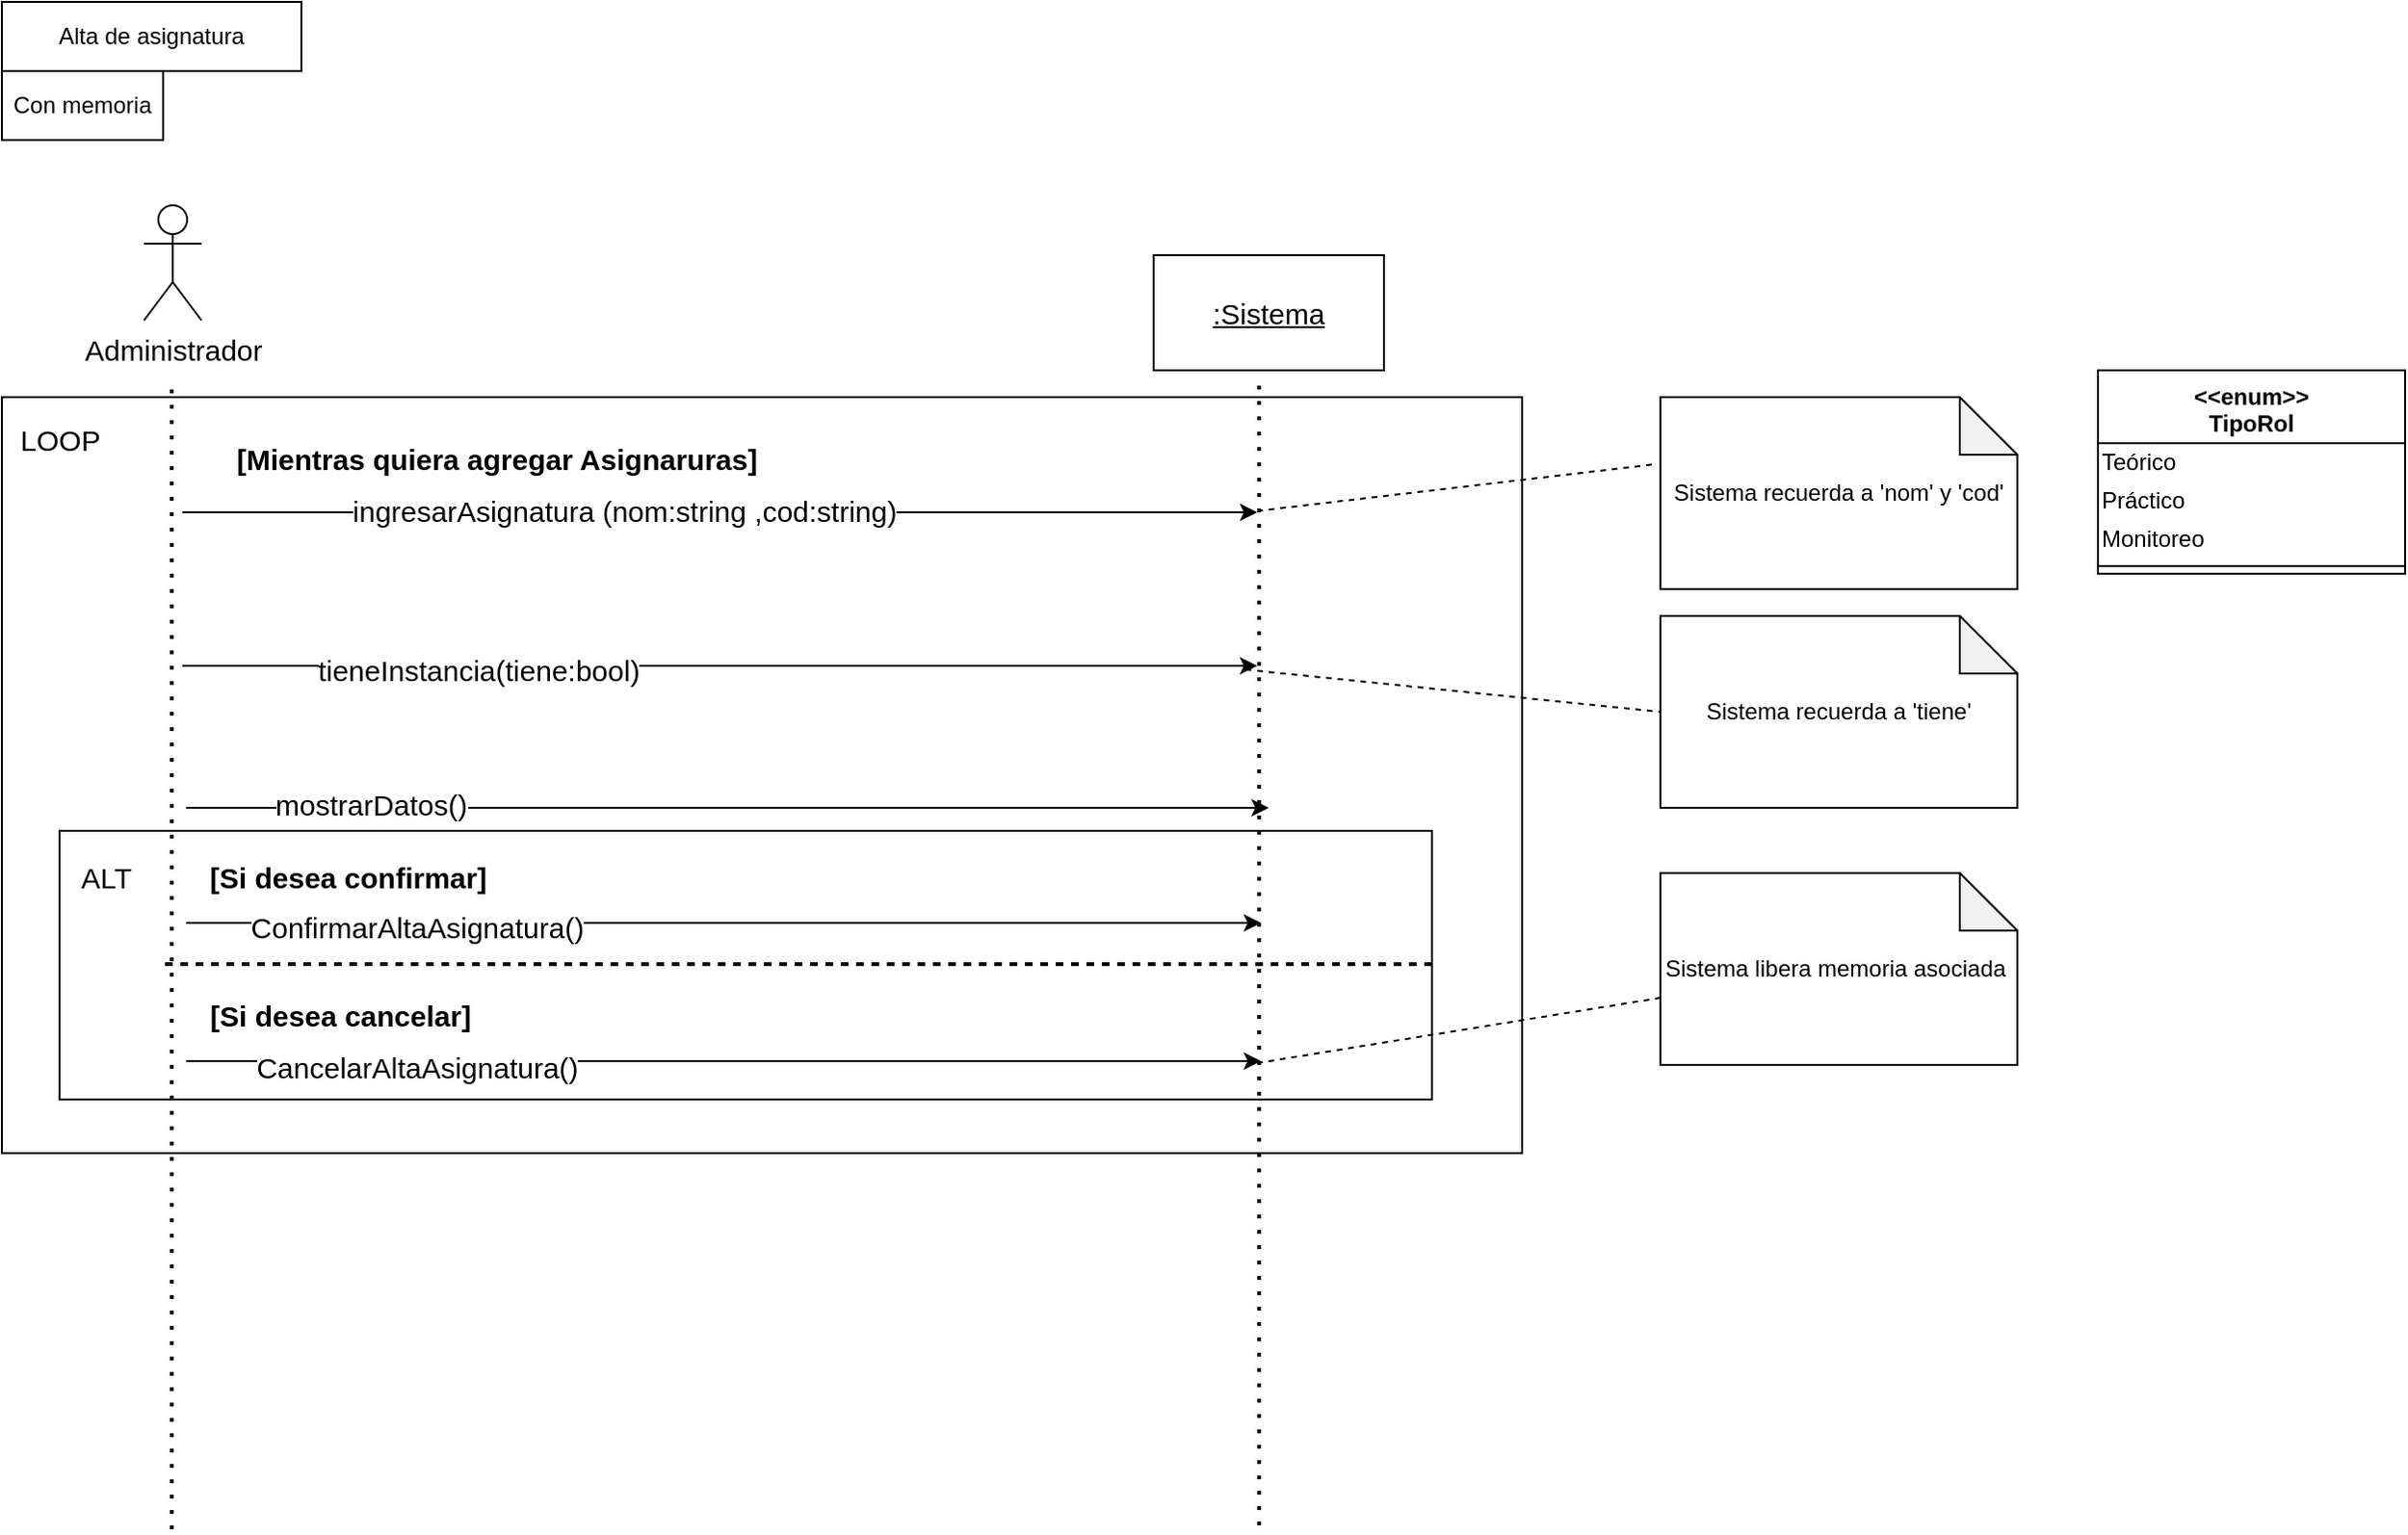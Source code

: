 <mxfile version="14.6.9" type="device"><diagram id="iD5tLQNzLKDlTBvUxJQE" name="Página-1"><mxGraphModel dx="1080" dy="3784" grid="1" gridSize="12" guides="1" tooltips="1" connect="1" arrows="1" fold="1" page="1" pageScale="1" pageWidth="2339" pageHeight="3300" math="0" shadow="0"><root><mxCell id="0"/><mxCell id="1" parent="0"/><mxCell id="jPXe6ShSOvMlAlHh5Re8-32" value="" style="rounded=0;whiteSpace=wrap;html=1;sketch=0;fillColor=none;fontSize=15;" parent="1" vertex="1"><mxGeometry x="156" y="170" width="792" height="394" as="geometry"/></mxCell><mxCell id="jPXe6ShSOvMlAlHh5Re8-21" value="" style="rounded=0;whiteSpace=wrap;html=1;fillColor=none;" parent="1" vertex="1"><mxGeometry x="186" y="396" width="715" height="140" as="geometry"/></mxCell><mxCell id="tDBSPlnGSFEoZu8BpGmF-1" value="" style="endArrow=classic;html=1;" parent="1" edge="1"><mxGeometry width="50" height="50" relative="1" as="geometry"><mxPoint x="250" y="230" as="sourcePoint"/><mxPoint x="810" y="230" as="targetPoint"/></mxGeometry></mxCell><mxCell id="tDBSPlnGSFEoZu8BpGmF-3" value="&lt;font style=&quot;font-size: 15px&quot;&gt;ingresarAsignatura (nom:string ,cod:string)&lt;/font&gt;" style="edgeLabel;html=1;align=center;verticalAlign=middle;resizable=0;points=[];" parent="tDBSPlnGSFEoZu8BpGmF-1" vertex="1" connectable="0"><mxGeometry x="-0.721" y="1" relative="1" as="geometry"><mxPoint x="152" as="offset"/></mxGeometry></mxCell><mxCell id="tDBSPlnGSFEoZu8BpGmF-2" value="" style="endArrow=none;dashed=1;html=1;dashPattern=1 3;strokeWidth=2;" parent="1" edge="1"><mxGeometry width="50" height="50" relative="1" as="geometry"><mxPoint x="244.5" y="760" as="sourcePoint"/><mxPoint x="244.5" y="160" as="targetPoint"/></mxGeometry></mxCell><mxCell id="tDBSPlnGSFEoZu8BpGmF-4" value="&lt;font style=&quot;font-size: 15px&quot;&gt;Administrador&lt;/font&gt;" style="shape=umlActor;verticalLabelPosition=bottom;verticalAlign=top;html=1;outlineConnect=0;" parent="1" vertex="1"><mxGeometry x="230" y="70" width="30" height="60" as="geometry"/></mxCell><mxCell id="jPXe6ShSOvMlAlHh5Re8-2" value="" style="endArrow=classic;html=1;" parent="1" edge="1"><mxGeometry width="50" height="50" relative="1" as="geometry"><mxPoint x="250" y="310" as="sourcePoint"/><mxPoint x="810" y="310" as="targetPoint"/></mxGeometry></mxCell><mxCell id="jPXe6ShSOvMlAlHh5Re8-6" value="&lt;font style=&quot;font-size: 15px&quot;&gt;tieneInstancia(tiene:bool)&lt;/font&gt;" style="edgeLabel;html=1;align=center;verticalAlign=middle;resizable=0;points=[];" parent="jPXe6ShSOvMlAlHh5Re8-2" vertex="1" connectable="0"><mxGeometry x="-0.85" y="-2" relative="1" as="geometry"><mxPoint x="112" as="offset"/></mxGeometry></mxCell><mxCell id="jPXe6ShSOvMlAlHh5Re8-4" value="" style="endArrow=classic;html=1;" parent="1" edge="1"><mxGeometry width="50" height="50" relative="1" as="geometry"><mxPoint x="252" y="444" as="sourcePoint"/><mxPoint x="812" y="444" as="targetPoint"/></mxGeometry></mxCell><mxCell id="jPXe6ShSOvMlAlHh5Re8-28" value="ConfirmarAltaAsignatura()" style="edgeLabel;html=1;align=center;verticalAlign=middle;resizable=0;points=[];fontSize=15;" parent="jPXe6ShSOvMlAlHh5Re8-4" vertex="1" connectable="0"><mxGeometry x="-0.468" y="-2" relative="1" as="geometry"><mxPoint x="-29" as="offset"/></mxGeometry></mxCell><mxCell id="jPXe6ShSOvMlAlHh5Re8-20" value="" style="endArrow=none;dashed=1;html=1;dashPattern=1 3;strokeWidth=2;fontSize=15;entryX=1;entryY=0.5;entryDx=0;entryDy=0;" parent="1" edge="1"><mxGeometry width="50" height="50" relative="1" as="geometry"><mxPoint x="243" y="465.5" as="sourcePoint"/><mxPoint x="903" y="465.5" as="targetPoint"/></mxGeometry></mxCell><mxCell id="jPXe6ShSOvMlAlHh5Re8-26" value="ALT" style="text;html=1;align=center;verticalAlign=middle;resizable=0;points=[];autosize=1;fontSize=15;" parent="1" vertex="1"><mxGeometry x="186" y="408" width="48" height="24" as="geometry"/></mxCell><mxCell id="jPXe6ShSOvMlAlHh5Re8-27" value="&lt;b&gt;[Si desea confirmar]&lt;/b&gt;" style="text;html=1;align=center;verticalAlign=middle;resizable=0;points=[];autosize=1;fontSize=15;" parent="1" vertex="1"><mxGeometry x="252" y="408" width="168" height="24" as="geometry"/></mxCell><mxCell id="jPXe6ShSOvMlAlHh5Re8-29" value="" style="endArrow=classic;html=1;" parent="1" edge="1"><mxGeometry width="50" height="50" relative="1" as="geometry"><mxPoint x="252" y="516" as="sourcePoint"/><mxPoint x="812" y="516" as="targetPoint"/></mxGeometry></mxCell><mxCell id="jPXe6ShSOvMlAlHh5Re8-31" value="CancelarAltaAsignatura()" style="edgeLabel;html=1;align=center;verticalAlign=middle;resizable=0;points=[];fontSize=15;" parent="jPXe6ShSOvMlAlHh5Re8-29" vertex="1" connectable="0"><mxGeometry x="-0.457" y="-3" relative="1" as="geometry"><mxPoint x="-32" as="offset"/></mxGeometry></mxCell><mxCell id="jPXe6ShSOvMlAlHh5Re8-30" value="&lt;b&gt;[Si desea cancelar]&lt;/b&gt;" style="text;html=1;align=center;verticalAlign=middle;resizable=0;points=[];autosize=1;fontSize=15;" parent="1" vertex="1"><mxGeometry x="254" y="480" width="156" height="24" as="geometry"/></mxCell><mxCell id="jPXe6ShSOvMlAlHh5Re8-33" value="LOOP" style="text;html=1;align=center;verticalAlign=middle;resizable=0;points=[];autosize=1;fontSize=15;" parent="1" vertex="1"><mxGeometry x="156" y="180" width="60" height="24" as="geometry"/></mxCell><mxCell id="jPXe6ShSOvMlAlHh5Re8-34" value="&lt;b&gt;[Mientras quiera agregar Asignaruras]&lt;/b&gt;" style="text;html=1;strokeColor=none;fillColor=none;align=center;verticalAlign=middle;whiteSpace=wrap;rounded=0;sketch=0;fontSize=15;" parent="1" vertex="1"><mxGeometry x="252" y="192" width="324" height="20" as="geometry"/></mxCell><mxCell id="jPXe6ShSOvMlAlHh5Re8-35" value="" style="endArrow=none;dashed=1;html=1;dashPattern=1 3;strokeWidth=2;" parent="1" edge="1"><mxGeometry width="50" height="50" relative="1" as="geometry"><mxPoint x="811" y="758" as="sourcePoint"/><mxPoint x="811" y="158" as="targetPoint"/></mxGeometry></mxCell><mxCell id="jPXe6ShSOvMlAlHh5Re8-36" value="&lt;u&gt;:Sistema&lt;/u&gt;" style="rounded=0;whiteSpace=wrap;html=1;sketch=0;fillColor=none;fontSize=15;" parent="1" vertex="1"><mxGeometry x="756" y="96" width="120" height="60" as="geometry"/></mxCell><mxCell id="jPXe6ShSOvMlAlHh5Re8-37" value="" style="endArrow=none;dashed=1;html=1;dashPattern=1 3;strokeWidth=2;fontSize=15;entryX=1;entryY=0.5;entryDx=0;entryDy=0;" parent="1" edge="1"><mxGeometry width="50" height="50" relative="1" as="geometry"><mxPoint x="241" y="465.5" as="sourcePoint"/><mxPoint x="901" y="465.5" as="targetPoint"/></mxGeometry></mxCell><mxCell id="jPXe6ShSOvMlAlHh5Re8-39" value="&lt;&lt;enum&gt;&gt;&#10;TipoRol" style="swimlane;fontStyle=1;align=center;verticalAlign=top;childLayout=stackLayout;horizontal=1;startSize=38;horizontalStack=0;resizeParent=1;resizeParentMax=0;resizeLast=0;collapsible=1;marginBottom=0;fontSize=12;" parent="1" vertex="1"><mxGeometry x="1248" y="156" width="160" height="106" as="geometry"/></mxCell><mxCell id="jPXe6ShSOvMlAlHh5Re8-40" value="Teórico" style="text;html=1;align=left;verticalAlign=middle;resizable=0;points=[];autosize=1;fontSize=12;" parent="jPXe6ShSOvMlAlHh5Re8-39" vertex="1"><mxGeometry y="38" width="160" height="20" as="geometry"/></mxCell><mxCell id="jPXe6ShSOvMlAlHh5Re8-41" value="Práctico" style="text;html=1;align=left;verticalAlign=middle;resizable=0;points=[];autosize=1;fontSize=12;" parent="jPXe6ShSOvMlAlHh5Re8-39" vertex="1"><mxGeometry y="58" width="160" height="20" as="geometry"/></mxCell><mxCell id="jPXe6ShSOvMlAlHh5Re8-42" value="Monitoreo" style="text;html=1;align=left;verticalAlign=middle;resizable=0;points=[];autosize=1;fontSize=12;" parent="jPXe6ShSOvMlAlHh5Re8-39" vertex="1"><mxGeometry y="78" width="160" height="20" as="geometry"/></mxCell><mxCell id="jPXe6ShSOvMlAlHh5Re8-43" value="" style="line;strokeWidth=1;fillColor=none;align=left;verticalAlign=middle;spacingTop=-1;spacingLeft=3;spacingRight=3;rotatable=0;labelPosition=right;points=[];portConstraint=eastwest;" parent="jPXe6ShSOvMlAlHh5Re8-39" vertex="1"><mxGeometry y="98" width="160" height="8" as="geometry"/></mxCell><mxCell id="blG3AEGp9PnGz99QX4pQ-1" value="Sistema recuerda a 'nom' y 'cod'" style="shape=note;whiteSpace=wrap;html=1;backgroundOutline=1;darkOpacity=0.05;" parent="1" vertex="1"><mxGeometry x="1020" y="170" width="186" height="100" as="geometry"/></mxCell><mxCell id="blG3AEGp9PnGz99QX4pQ-3" value="" style="endArrow=none;dashed=1;html=1;entryX=-0.016;entryY=0.35;entryDx=0;entryDy=0;entryPerimeter=0;" parent="1" target="blG3AEGp9PnGz99QX4pQ-1" edge="1"><mxGeometry width="50" height="50" relative="1" as="geometry"><mxPoint x="804" y="230" as="sourcePoint"/><mxPoint x="854" y="180" as="targetPoint"/></mxGeometry></mxCell><mxCell id="blG3AEGp9PnGz99QX4pQ-4" value="Sistema recuerda a 'tiene'" style="shape=note;whiteSpace=wrap;html=1;backgroundOutline=1;darkOpacity=0.05;" parent="1" vertex="1"><mxGeometry x="1020" y="284" width="186" height="100" as="geometry"/></mxCell><mxCell id="blG3AEGp9PnGz99QX4pQ-6" value="" style="endArrow=none;dashed=1;html=1;entryX=0;entryY=0.5;entryDx=0;entryDy=0;entryPerimeter=0;" parent="1" target="blG3AEGp9PnGz99QX4pQ-4" edge="1"><mxGeometry width="50" height="50" relative="1" as="geometry"><mxPoint x="804" y="312" as="sourcePoint"/><mxPoint x="854" y="262" as="targetPoint"/></mxGeometry></mxCell><mxCell id="blG3AEGp9PnGz99QX4pQ-7" value="Sistema libera memoria asociada&amp;nbsp;" style="shape=note;whiteSpace=wrap;html=1;backgroundOutline=1;darkOpacity=0.05;" parent="1" vertex="1"><mxGeometry x="1020" y="418" width="186" height="100" as="geometry"/></mxCell><mxCell id="blG3AEGp9PnGz99QX4pQ-10" value="" style="endArrow=none;dashed=1;html=1;" parent="1" target="blG3AEGp9PnGz99QX4pQ-7" edge="1"><mxGeometry width="50" height="50" relative="1" as="geometry"><mxPoint x="804" y="518" as="sourcePoint"/><mxPoint x="854" y="468" as="targetPoint"/></mxGeometry></mxCell><mxCell id="cvS4LigzXLwg2Cz8OmYV-1" value="Alta de asignatura" style="rounded=0;whiteSpace=wrap;html=1;" vertex="1" parent="1"><mxGeometry x="156" y="-36" width="156" height="36" as="geometry"/></mxCell><mxCell id="cvS4LigzXLwg2Cz8OmYV-2" value="Con memoria" style="rounded=0;whiteSpace=wrap;html=1;" vertex="1" parent="1"><mxGeometry x="156" width="84" height="36" as="geometry"/></mxCell><mxCell id="cvS4LigzXLwg2Cz8OmYV-3" value="" style="endArrow=classic;html=1;" edge="1" parent="1"><mxGeometry width="50" height="50" relative="1" as="geometry"><mxPoint x="252" y="384" as="sourcePoint"/><mxPoint x="816" y="384" as="targetPoint"/></mxGeometry></mxCell><mxCell id="cvS4LigzXLwg2Cz8OmYV-4" value="&lt;font style=&quot;font-size: 15px&quot;&gt;mostrarDatos()&lt;/font&gt;" style="edgeLabel;html=1;align=center;verticalAlign=middle;resizable=0;points=[];" vertex="1" connectable="0" parent="cvS4LigzXLwg2Cz8OmYV-3"><mxGeometry x="-0.202" relative="1" as="geometry"><mxPoint x="-129" y="-2" as="offset"/></mxGeometry></mxCell></root></mxGraphModel></diagram></mxfile>